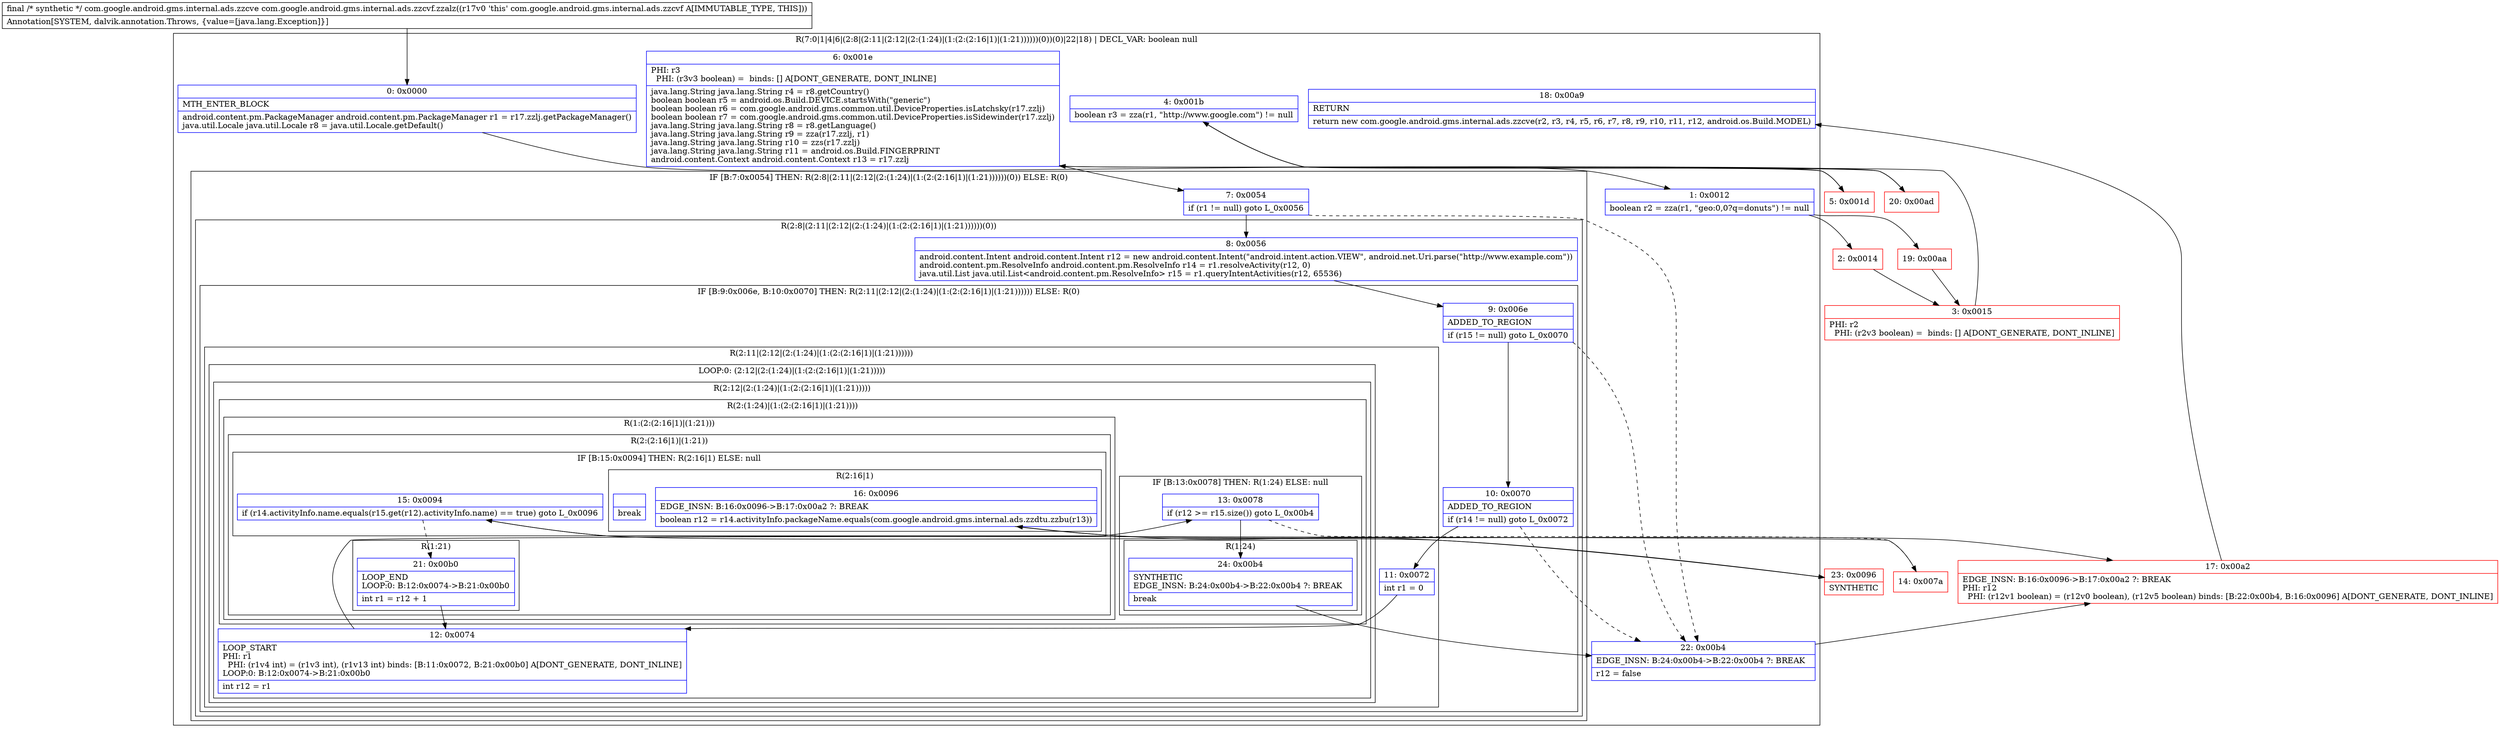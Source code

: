 digraph "CFG forcom.google.android.gms.internal.ads.zzcvf.zzalz()Lcom\/google\/android\/gms\/internal\/ads\/zzcve;" {
subgraph cluster_Region_1325862526 {
label = "R(7:0|1|4|6|(2:8|(2:11|(2:12|(2:(1:24)|(1:(2:(2:16|1)|(1:21))))))(0))(0)|22|18) | DECL_VAR: boolean null\l";
node [shape=record,color=blue];
Node_0 [shape=record,label="{0\:\ 0x0000|MTH_ENTER_BLOCK\l|android.content.pm.PackageManager android.content.pm.PackageManager r1 = r17.zzlj.getPackageManager()\ljava.util.Locale java.util.Locale r8 = java.util.Locale.getDefault()\l}"];
Node_1 [shape=record,label="{1\:\ 0x0012|boolean r2 = zza(r1, \"geo:0,0?q=donuts\") != null\l}"];
Node_4 [shape=record,label="{4\:\ 0x001b|boolean r3 = zza(r1, \"http:\/\/www.google.com\") != null\l}"];
Node_6 [shape=record,label="{6\:\ 0x001e|PHI: r3 \l  PHI: (r3v3 boolean) =  binds: [] A[DONT_GENERATE, DONT_INLINE]\l|java.lang.String java.lang.String r4 = r8.getCountry()\lboolean boolean r5 = android.os.Build.DEVICE.startsWith(\"generic\")\lboolean boolean r6 = com.google.android.gms.common.util.DeviceProperties.isLatchsky(r17.zzlj)\lboolean boolean r7 = com.google.android.gms.common.util.DeviceProperties.isSidewinder(r17.zzlj)\ljava.lang.String java.lang.String r8 = r8.getLanguage()\ljava.lang.String java.lang.String r9 = zza(r17.zzlj, r1)\ljava.lang.String java.lang.String r10 = zzs(r17.zzlj)\ljava.lang.String java.lang.String r11 = android.os.Build.FINGERPRINT\landroid.content.Context android.content.Context r13 = r17.zzlj\l}"];
subgraph cluster_IfRegion_1621925839 {
label = "IF [B:7:0x0054] THEN: R(2:8|(2:11|(2:12|(2:(1:24)|(1:(2:(2:16|1)|(1:21))))))(0)) ELSE: R(0)";
node [shape=record,color=blue];
Node_7 [shape=record,label="{7\:\ 0x0054|if (r1 != null) goto L_0x0056\l}"];
subgraph cluster_Region_1105185243 {
label = "R(2:8|(2:11|(2:12|(2:(1:24)|(1:(2:(2:16|1)|(1:21))))))(0))";
node [shape=record,color=blue];
Node_8 [shape=record,label="{8\:\ 0x0056|android.content.Intent android.content.Intent r12 = new android.content.Intent(\"android.intent.action.VIEW\", android.net.Uri.parse(\"http:\/\/www.example.com\"))\landroid.content.pm.ResolveInfo android.content.pm.ResolveInfo r14 = r1.resolveActivity(r12, 0)\ljava.util.List java.util.List\<android.content.pm.ResolveInfo\> r15 = r1.queryIntentActivities(r12, 65536)\l}"];
subgraph cluster_IfRegion_301337777 {
label = "IF [B:9:0x006e, B:10:0x0070] THEN: R(2:11|(2:12|(2:(1:24)|(1:(2:(2:16|1)|(1:21)))))) ELSE: R(0)";
node [shape=record,color=blue];
Node_9 [shape=record,label="{9\:\ 0x006e|ADDED_TO_REGION\l|if (r15 != null) goto L_0x0070\l}"];
Node_10 [shape=record,label="{10\:\ 0x0070|ADDED_TO_REGION\l|if (r14 != null) goto L_0x0072\l}"];
subgraph cluster_Region_1617362053 {
label = "R(2:11|(2:12|(2:(1:24)|(1:(2:(2:16|1)|(1:21))))))";
node [shape=record,color=blue];
Node_11 [shape=record,label="{11\:\ 0x0072|int r1 = 0\l}"];
subgraph cluster_LoopRegion_1566918974 {
label = "LOOP:0: (2:12|(2:(1:24)|(1:(2:(2:16|1)|(1:21)))))";
node [shape=record,color=blue];
subgraph cluster_Region_1371079090 {
label = "R(2:12|(2:(1:24)|(1:(2:(2:16|1)|(1:21)))))";
node [shape=record,color=blue];
Node_12 [shape=record,label="{12\:\ 0x0074|LOOP_START\lPHI: r1 \l  PHI: (r1v4 int) = (r1v3 int), (r1v13 int) binds: [B:11:0x0072, B:21:0x00b0] A[DONT_GENERATE, DONT_INLINE]\lLOOP:0: B:12:0x0074\-\>B:21:0x00b0\l|int r12 = r1\l}"];
subgraph cluster_Region_2116070277 {
label = "R(2:(1:24)|(1:(2:(2:16|1)|(1:21))))";
node [shape=record,color=blue];
subgraph cluster_IfRegion_705571273 {
label = "IF [B:13:0x0078] THEN: R(1:24) ELSE: null";
node [shape=record,color=blue];
Node_13 [shape=record,label="{13\:\ 0x0078|if (r12 \>= r15.size()) goto L_0x00b4\l}"];
subgraph cluster_Region_296587394 {
label = "R(1:24)";
node [shape=record,color=blue];
Node_24 [shape=record,label="{24\:\ 0x00b4|SYNTHETIC\lEDGE_INSN: B:24:0x00b4\-\>B:22:0x00b4 ?: BREAK  \l|break\l}"];
}
}
subgraph cluster_Region_919025427 {
label = "R(1:(2:(2:16|1)|(1:21)))";
node [shape=record,color=blue];
subgraph cluster_Region_1092396108 {
label = "R(2:(2:16|1)|(1:21))";
node [shape=record,color=blue];
subgraph cluster_IfRegion_354462631 {
label = "IF [B:15:0x0094] THEN: R(2:16|1) ELSE: null";
node [shape=record,color=blue];
Node_15 [shape=record,label="{15\:\ 0x0094|if (r14.activityInfo.name.equals(r15.get(r12).activityInfo.name) == true) goto L_0x0096\l}"];
subgraph cluster_Region_1727372015 {
label = "R(2:16|1)";
node [shape=record,color=blue];
Node_16 [shape=record,label="{16\:\ 0x0096|EDGE_INSN: B:16:0x0096\-\>B:17:0x00a2 ?: BREAK  \l|boolean r12 = r14.activityInfo.packageName.equals(com.google.android.gms.internal.ads.zzdtu.zzbu(r13))\l}"];
Node_InsnContainer_974865257 [shape=record,label="{|break\l}"];
}
}
subgraph cluster_Region_1104476092 {
label = "R(1:21)";
node [shape=record,color=blue];
Node_21 [shape=record,label="{21\:\ 0x00b0|LOOP_END\lLOOP:0: B:12:0x0074\-\>B:21:0x00b0\l|int r1 = r12 + 1\l}"];
}
}
}
}
}
}
}
subgraph cluster_Region_1196424488 {
label = "R(0)";
node [shape=record,color=blue];
}
}
}
subgraph cluster_Region_1212102013 {
label = "R(0)";
node [shape=record,color=blue];
}
}
Node_22 [shape=record,label="{22\:\ 0x00b4|EDGE_INSN: B:24:0x00b4\-\>B:22:0x00b4 ?: BREAK  \l|r12 = false\l}"];
Node_18 [shape=record,label="{18\:\ 0x00a9|RETURN\l|return new com.google.android.gms.internal.ads.zzcve(r2, r3, r4, r5, r6, r7, r8, r9, r10, r11, r12, android.os.Build.MODEL)\l}"];
}
Node_2 [shape=record,color=red,label="{2\:\ 0x0014}"];
Node_3 [shape=record,color=red,label="{3\:\ 0x0015|PHI: r2 \l  PHI: (r2v3 boolean) =  binds: [] A[DONT_GENERATE, DONT_INLINE]\l}"];
Node_5 [shape=record,color=red,label="{5\:\ 0x001d}"];
Node_14 [shape=record,color=red,label="{14\:\ 0x007a}"];
Node_17 [shape=record,color=red,label="{17\:\ 0x00a2|EDGE_INSN: B:16:0x0096\-\>B:17:0x00a2 ?: BREAK  \lPHI: r12 \l  PHI: (r12v1 boolean) = (r12v0 boolean), (r12v5 boolean) binds: [B:22:0x00b4, B:16:0x0096] A[DONT_GENERATE, DONT_INLINE]\l}"];
Node_19 [shape=record,color=red,label="{19\:\ 0x00aa}"];
Node_20 [shape=record,color=red,label="{20\:\ 0x00ad}"];
Node_23 [shape=record,color=red,label="{23\:\ 0x0096|SYNTHETIC\l}"];
MethodNode[shape=record,label="{final \/* synthetic *\/ com.google.android.gms.internal.ads.zzcve com.google.android.gms.internal.ads.zzcvf.zzalz((r17v0 'this' com.google.android.gms.internal.ads.zzcvf A[IMMUTABLE_TYPE, THIS]))  | Annotation[SYSTEM, dalvik.annotation.Throws, \{value=[java.lang.Exception]\}]\l}"];
MethodNode -> Node_0;
Node_0 -> Node_1;
Node_1 -> Node_2;
Node_1 -> Node_19;
Node_4 -> Node_5;
Node_4 -> Node_20;
Node_6 -> Node_7;
Node_7 -> Node_8;
Node_7 -> Node_22[style=dashed];
Node_8 -> Node_9;
Node_9 -> Node_10;
Node_9 -> Node_22[style=dashed];
Node_10 -> Node_11;
Node_10 -> Node_22[style=dashed];
Node_11 -> Node_12;
Node_12 -> Node_13;
Node_13 -> Node_14[style=dashed];
Node_13 -> Node_24;
Node_24 -> Node_22;
Node_15 -> Node_21[style=dashed];
Node_15 -> Node_23;
Node_16 -> Node_17;
Node_21 -> Node_12;
Node_22 -> Node_17;
Node_2 -> Node_3;
Node_3 -> Node_4;
Node_5 -> Node_6;
Node_14 -> Node_15;
Node_17 -> Node_18;
Node_19 -> Node_3;
Node_20 -> Node_6;
Node_23 -> Node_16;
}

